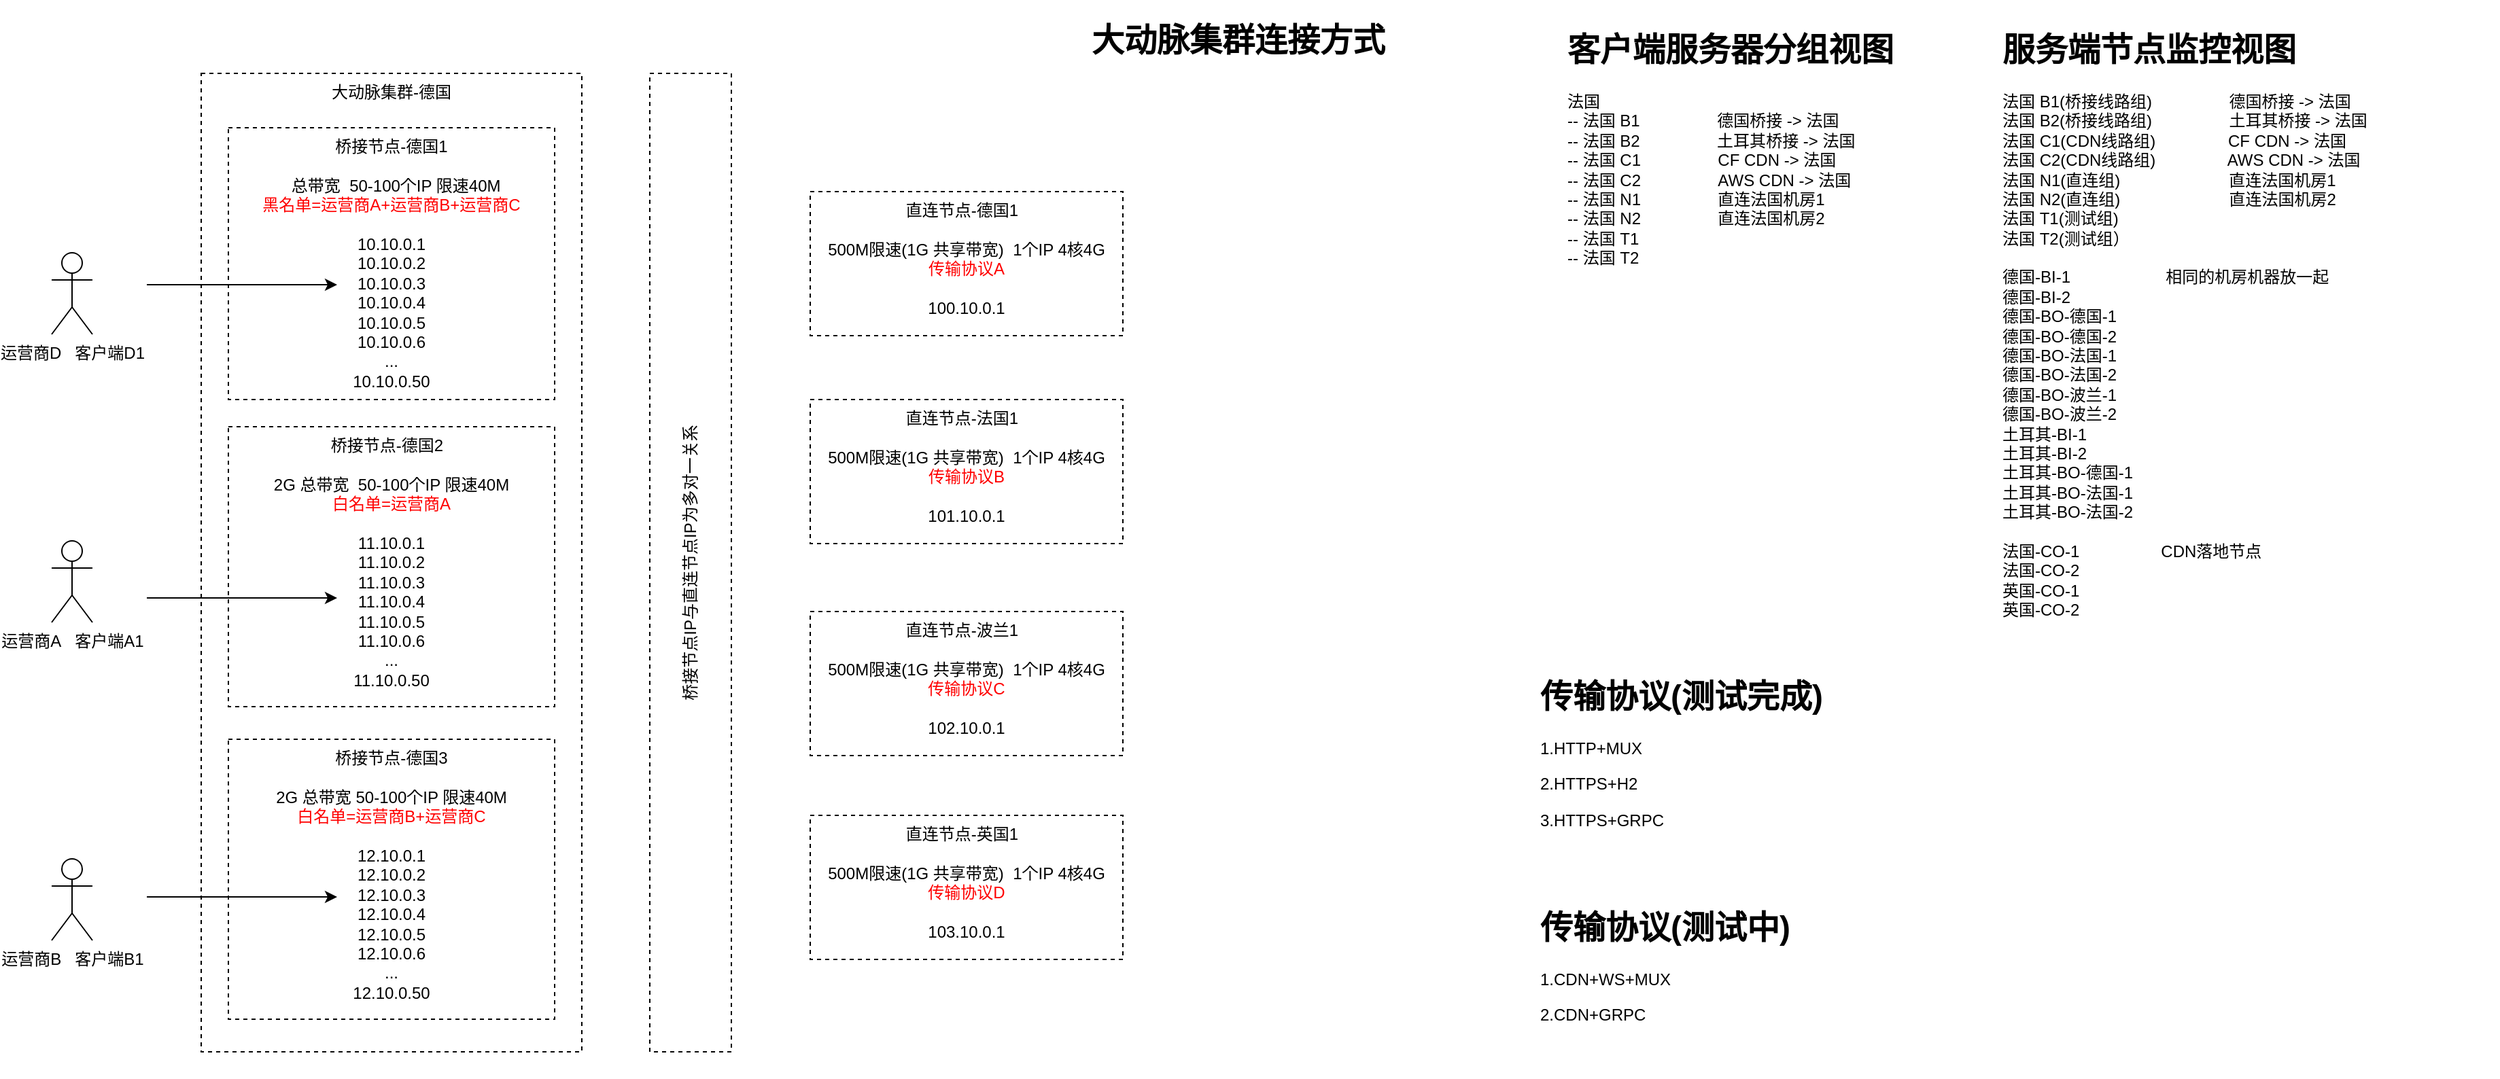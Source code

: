 <mxfile version="22.1.5" type="github">
  <diagram name="第 1 页" id="1ivuH3Wv_KfW88byzCct">
    <mxGraphModel dx="2954" dy="1110" grid="1" gridSize="10" guides="1" tooltips="1" connect="1" arrows="1" fold="1" page="1" pageScale="1" pageWidth="1169" pageHeight="827" math="0" shadow="0">
      <root>
        <mxCell id="0" />
        <mxCell id="1" parent="0" />
        <mxCell id="yAIfdNXannAPqSkCus9B-1" value="大动脉集群-德国" style="rounded=0;whiteSpace=wrap;html=1;verticalAlign=top;fillColor=none;dashed=1;movable=1;resizable=1;rotatable=1;deletable=1;editable=1;locked=0;connectable=1;" parent="1" vertex="1">
          <mxGeometry x="210" y="54" width="280" height="720" as="geometry" />
        </mxCell>
        <mxCell id="yAIfdNXannAPqSkCus9B-2" value="运营商A&amp;nbsp; &amp;nbsp;客户端A1" style="shape=umlActor;verticalLabelPosition=bottom;verticalAlign=top;html=1;outlineConnect=0;" parent="1" vertex="1">
          <mxGeometry x="100" y="398" width="30" height="60" as="geometry" />
        </mxCell>
        <mxCell id="yAIfdNXannAPqSkCus9B-7" value="桥接节点-德国1&lt;br&gt;&lt;br&gt;&amp;nbsp; 总带宽&amp;nbsp; 50-100个IP 限速40M&lt;br&gt;&lt;font color=&quot;#ff0000&quot;&gt;黑名单=运营商A+运营商B+运营商C&lt;/font&gt;&lt;br&gt;&lt;br&gt;10.10.0.1&lt;br&gt;10.10.0.2&lt;br&gt;10.10.0.3&lt;br&gt;10.10.0.4&lt;br&gt;10.10.0.5&lt;br style=&quot;border-color: var(--border-color);&quot;&gt;10.10.0.6&lt;br&gt;...&lt;br style=&quot;border-color: var(--border-color);&quot;&gt;10.10.0.50&lt;br&gt;&amp;nbsp;" style="rounded=0;whiteSpace=wrap;html=1;verticalAlign=top;fillColor=none;dashed=1;movable=1;resizable=1;rotatable=1;deletable=1;editable=1;locked=0;connectable=1;" parent="1" vertex="1">
          <mxGeometry x="230" y="94" width="240" height="200" as="geometry" />
        </mxCell>
        <mxCell id="WzFBl8_N9M4X1-9kwTfS-1" value="桥接节点-德国2&amp;nbsp;&amp;nbsp;&lt;br&gt;&lt;br&gt;2G 总带宽&amp;nbsp; 50-100个IP 限速40M&lt;br&gt;&lt;font color=&quot;#ff0000&quot;&gt;白名单=运营商A&lt;/font&gt;&lt;br&gt;&lt;br&gt;11.10.0.1&lt;br&gt;11.10.0.2&lt;br&gt;11.10.0.3&lt;br&gt;11.10.0.4&lt;br&gt;11.10.0.5&lt;br style=&quot;border-color: var(--border-color);&quot;&gt;11.10.0.6&lt;br&gt;...&lt;br style=&quot;border-color: var(--border-color);&quot;&gt;11.10.0.50&lt;br&gt;&amp;nbsp;" style="rounded=0;whiteSpace=wrap;html=1;verticalAlign=top;fillColor=none;dashed=1;movable=1;resizable=1;rotatable=1;deletable=1;editable=1;locked=0;connectable=1;" parent="1" vertex="1">
          <mxGeometry x="230" y="314" width="240" height="206" as="geometry" />
        </mxCell>
        <mxCell id="WzFBl8_N9M4X1-9kwTfS-2" value="桥接节点-德国3&lt;br&gt;&lt;br&gt;2G 总带宽 50-100个IP 限速40M&lt;br&gt;&lt;font color=&quot;#ff0000&quot;&gt;白名单=运营商B+运营商C&lt;/font&gt;&lt;br&gt;&lt;br&gt;12.10.0.1&lt;br&gt;12.10.0.2&lt;br&gt;12.10.0.3&lt;br&gt;12.10.0.4&lt;br&gt;12.10.0.5&lt;br style=&quot;border-color: var(--border-color);&quot;&gt;12.10.0.6&lt;br&gt;...&lt;br style=&quot;border-color: var(--border-color);&quot;&gt;12.10.0.50&lt;br&gt;&amp;nbsp;" style="rounded=0;whiteSpace=wrap;html=1;verticalAlign=top;fillColor=none;dashed=1;movable=1;resizable=1;rotatable=1;deletable=1;editable=1;locked=0;connectable=1;" parent="1" vertex="1">
          <mxGeometry x="230" y="544" width="240" height="206" as="geometry" />
        </mxCell>
        <mxCell id="WzFBl8_N9M4X1-9kwTfS-3" value="运营商B&amp;nbsp; &amp;nbsp;客户端B1" style="shape=umlActor;verticalLabelPosition=bottom;verticalAlign=top;html=1;outlineConnect=0;" parent="1" vertex="1">
          <mxGeometry x="100" y="632" width="30" height="60" as="geometry" />
        </mxCell>
        <mxCell id="WzFBl8_N9M4X1-9kwTfS-4" value="运营商D&amp;nbsp; &amp;nbsp;客户端D1" style="shape=umlActor;verticalLabelPosition=bottom;verticalAlign=top;html=1;outlineConnect=0;" parent="1" vertex="1">
          <mxGeometry x="100" y="186" width="30" height="60" as="geometry" />
        </mxCell>
        <mxCell id="WzFBl8_N9M4X1-9kwTfS-5" value="" style="endArrow=classic;html=1;rounded=0;" parent="1" edge="1">
          <mxGeometry width="50" height="50" relative="1" as="geometry">
            <mxPoint x="170" y="209.5" as="sourcePoint" />
            <mxPoint x="310" y="209.5" as="targetPoint" />
          </mxGeometry>
        </mxCell>
        <mxCell id="WzFBl8_N9M4X1-9kwTfS-6" value="" style="endArrow=classic;html=1;rounded=0;" parent="1" edge="1">
          <mxGeometry width="50" height="50" relative="1" as="geometry">
            <mxPoint x="170" y="440" as="sourcePoint" />
            <mxPoint x="310" y="440" as="targetPoint" />
          </mxGeometry>
        </mxCell>
        <mxCell id="WzFBl8_N9M4X1-9kwTfS-7" value="" style="endArrow=classic;html=1;rounded=0;" parent="1" edge="1">
          <mxGeometry width="50" height="50" relative="1" as="geometry">
            <mxPoint x="170" y="660" as="sourcePoint" />
            <mxPoint x="310" y="660" as="targetPoint" />
          </mxGeometry>
        </mxCell>
        <mxCell id="WzFBl8_N9M4X1-9kwTfS-8" value="&lt;h1&gt;大动脉集群连接方式&lt;/h1&gt;&lt;p&gt;&lt;/p&gt;" style="text;html=1;strokeColor=none;fillColor=none;spacing=5;spacingTop=-20;whiteSpace=wrap;overflow=hidden;rounded=0;" parent="1" vertex="1">
          <mxGeometry x="860" y="10" width="270" height="80" as="geometry" />
        </mxCell>
        <mxCell id="4X0TBHcwjBheOzNevmvr-1" value="直连节点-德国1&amp;nbsp;&amp;nbsp;&lt;br&gt;&lt;br&gt;500M限速(1G 共享带宽)&amp;nbsp; 1个IP 4核4G&lt;br&gt;&lt;font color=&quot;#ff0000&quot;&gt;传输协议A&lt;/font&gt;&lt;br&gt;&lt;br&gt;100.10.0.1&lt;br&gt;&amp;nbsp;" style="rounded=0;whiteSpace=wrap;html=1;verticalAlign=top;fillColor=none;dashed=1;movable=1;resizable=1;rotatable=1;deletable=1;editable=1;locked=0;connectable=1;" parent="1" vertex="1">
          <mxGeometry x="658" y="141" width="230" height="106" as="geometry" />
        </mxCell>
        <mxCell id="4X0TBHcwjBheOzNevmvr-2" value="直连节点-法国1&amp;nbsp;&amp;nbsp;&lt;br&gt;&lt;br&gt;500M限速(1G 共享带宽)&amp;nbsp; 1个IP 4核4G&lt;br&gt;&lt;font color=&quot;#ff0000&quot;&gt;传输协议B&lt;/font&gt;&lt;br&gt;&lt;br&gt;101.10.0.1&lt;br&gt;&amp;nbsp;" style="rounded=0;whiteSpace=wrap;html=1;verticalAlign=top;fillColor=none;dashed=1;movable=1;resizable=1;rotatable=1;deletable=1;editable=1;locked=0;connectable=1;" parent="1" vertex="1">
          <mxGeometry x="658" y="294" width="230" height="106" as="geometry" />
        </mxCell>
        <mxCell id="4X0TBHcwjBheOzNevmvr-3" value="直连节点-波兰1&amp;nbsp;&amp;nbsp;&lt;br&gt;&lt;br&gt;500M限速(1G 共享带宽)&amp;nbsp; 1个IP 4核4G&lt;br&gt;&lt;font color=&quot;#ff0000&quot;&gt;传输协议C&lt;/font&gt;&lt;br&gt;&lt;br&gt;102.10.0.1&lt;br&gt;&amp;nbsp;" style="rounded=0;whiteSpace=wrap;html=1;verticalAlign=top;fillColor=none;dashed=1;movable=1;resizable=1;rotatable=1;deletable=1;editable=1;locked=0;connectable=1;" parent="1" vertex="1">
          <mxGeometry x="658" y="450" width="230" height="106" as="geometry" />
        </mxCell>
        <mxCell id="4X0TBHcwjBheOzNevmvr-4" value="直连节点-英国1&amp;nbsp;&amp;nbsp;&lt;br&gt;&lt;br&gt;500M限速(1G 共享带宽)&amp;nbsp; 1个IP 4核4G&lt;br&gt;&lt;font color=&quot;#ff0000&quot;&gt;传输协议D&lt;/font&gt;&lt;br&gt;&lt;br&gt;103.10.0.1&lt;br&gt;&amp;nbsp;" style="rounded=0;whiteSpace=wrap;html=1;verticalAlign=top;fillColor=none;dashed=1;movable=1;resizable=1;rotatable=1;deletable=1;editable=1;locked=0;connectable=1;" parent="1" vertex="1">
          <mxGeometry x="658" y="600" width="230" height="106" as="geometry" />
        </mxCell>
        <mxCell id="4X0TBHcwjBheOzNevmvr-6" value="&lt;h1&gt;传输协议(测试完成)&lt;/h1&gt;&lt;p&gt;1.HTTP+MUX&lt;/p&gt;&lt;p&gt;2.HTTPS+H2&lt;/p&gt;&lt;p&gt;3.HTTPS+GRPC&lt;/p&gt;" style="text;html=1;strokeColor=none;fillColor=none;spacing=5;spacingTop=-20;whiteSpace=wrap;overflow=hidden;rounded=0;" parent="1" vertex="1">
          <mxGeometry x="1190" y="493" width="230" height="130" as="geometry" />
        </mxCell>
        <mxCell id="4X0TBHcwjBheOzNevmvr-7" value="&lt;h1&gt;传输协议(测试中)&lt;/h1&gt;&lt;p&gt;1.CDN+WS+MUX&lt;br&gt;&lt;/p&gt;&lt;p&gt;2.CDN+GRPC&lt;/p&gt;" style="text;html=1;strokeColor=none;fillColor=none;spacing=5;spacingTop=-20;whiteSpace=wrap;overflow=hidden;rounded=0;" parent="1" vertex="1">
          <mxGeometry x="1190" y="663" width="220" height="130" as="geometry" />
        </mxCell>
        <mxCell id="4X0TBHcwjBheOzNevmvr-8" value="桥接节点IP与直连节点IP为多对一关系" style="rounded=0;whiteSpace=wrap;html=1;rotation=-90;dashed=1;" parent="1" vertex="1">
          <mxGeometry x="210" y="384" width="720" height="60" as="geometry" />
        </mxCell>
        <mxCell id="4X0TBHcwjBheOzNevmvr-9" value="&lt;h1&gt;客户端服务器分组视图&lt;/h1&gt;&lt;div&gt;法国&lt;/div&gt;&lt;div&gt;-- 法国 B1&amp;nbsp;&lt;span style=&quot;&quot;&gt;&lt;span style=&quot;&quot;&gt;&amp;nbsp;&amp;nbsp;&amp;nbsp;&amp;nbsp;&lt;/span&gt;&lt;/span&gt;&lt;span style=&quot;&quot;&gt;&lt;span style=&quot;&quot;&gt;&amp;nbsp;&amp;nbsp;&amp;nbsp;&amp;nbsp;&lt;/span&gt;&lt;/span&gt;&lt;span style=&quot;&quot;&gt;&lt;span style=&quot;&quot;&gt;&amp;nbsp;&amp;nbsp;&amp;nbsp;&amp;nbsp;&lt;/span&gt;&lt;/span&gt;&lt;span style=&quot;&quot;&gt;&lt;span style=&quot;&quot;&gt;&amp;nbsp;&amp;nbsp;&amp;nbsp;&amp;nbsp;&lt;/span&gt;&lt;/span&gt;德国桥接 -&amp;gt; 法国&lt;span style=&quot;&quot;&gt;&lt;span style=&quot;&quot;&gt;&amp;nbsp;&amp;nbsp;&amp;nbsp;&amp;nbsp;&lt;/span&gt;&lt;/span&gt;&lt;span style=&quot;&quot;&gt;&lt;span style=&quot;&quot;&gt;&amp;nbsp; &amp;nbsp; &amp;nbsp; &amp;nbsp;&amp;nbsp;&lt;/span&gt;&lt;/span&gt;&lt;/div&gt;&lt;div&gt;-- 法国 B2&amp;nbsp;&lt;span style=&quot;&quot;&gt;&amp;nbsp;&amp;nbsp;&amp;nbsp;&amp;nbsp;&lt;/span&gt;&lt;span style=&quot;border-color: var(--border-color);&quot;&gt;&lt;span style=&quot;&quot;&gt;&amp;nbsp;&amp;nbsp;&amp;nbsp;&amp;nbsp;&lt;/span&gt;&lt;/span&gt;&lt;span style=&quot;border-color: var(--border-color);&quot;&gt;&lt;span style=&quot;&quot;&gt;&amp;nbsp;&amp;nbsp;&amp;nbsp;&amp;nbsp;&lt;/span&gt;&lt;/span&gt;&lt;span style=&quot;border-color: var(--border-color);&quot;&gt;&lt;span style=&quot;&quot;&gt;&amp;nbsp;&amp;nbsp;&amp;nbsp;&amp;nbsp;土耳其&lt;/span&gt;&lt;/span&gt;桥接 -&amp;gt; 法国&lt;br&gt;&lt;/div&gt;&lt;div&gt;-- 法国 C1&amp;nbsp; &amp;nbsp; &amp;nbsp; &amp;nbsp; &amp;nbsp; &amp;nbsp; &amp;nbsp; &amp;nbsp; &amp;nbsp;CF CDN -&amp;gt; 法国&lt;/div&gt;&lt;div&gt;-- 法国 C2&amp;nbsp; &amp;nbsp; &amp;nbsp; &amp;nbsp; &amp;nbsp; &amp;nbsp; &amp;nbsp; &amp;nbsp; &amp;nbsp;AWS CDN -&amp;gt; 法国&lt;br&gt;&lt;/div&gt;&lt;div&gt;-- 法国 N1&amp;nbsp; &amp;nbsp; &amp;nbsp; &amp;nbsp; &amp;nbsp; &amp;nbsp; &amp;nbsp; &amp;nbsp; &amp;nbsp;直连法国机房1&lt;/div&gt;&lt;div&gt;&lt;span style=&quot;background-color: initial;&quot;&gt;-- 法国 N2&amp;nbsp; &amp;nbsp; &amp;nbsp; &amp;nbsp; &amp;nbsp; &amp;nbsp; &amp;nbsp; &amp;nbsp; &amp;nbsp;直连法国机房2&lt;/span&gt;&lt;/div&gt;&lt;div&gt;&lt;span style=&quot;background-color: initial;&quot;&gt;-- 法国 T1&amp;nbsp; &amp;nbsp; &amp;nbsp; &amp;nbsp; &amp;nbsp;&amp;nbsp;&lt;/span&gt;&lt;/div&gt;&lt;div&gt;-- 法国 T2&amp;nbsp; &amp;nbsp; &amp;nbsp; &amp;nbsp; &amp;nbsp;&amp;nbsp;&lt;span style=&quot;background-color: initial;&quot;&gt;&lt;br&gt;&lt;/span&gt;&lt;/div&gt;" style="text;html=1;strokeColor=none;fillColor=none;spacing=5;spacingTop=-20;whiteSpace=wrap;overflow=hidden;rounded=0;" parent="1" vertex="1">
          <mxGeometry x="1210" y="17" width="290" height="193" as="geometry" />
        </mxCell>
        <mxCell id="Y4JyaHAowFXmfoyU3iH3-1" value="&lt;h1&gt;服务端节点监控视图&lt;/h1&gt;&lt;div&gt;法国 B1(桥接线路组)&amp;nbsp;&lt;span style=&quot;&quot;&gt;&lt;span style=&quot;&quot;&gt;&amp;nbsp;&amp;nbsp;&amp;nbsp;&amp;nbsp;&lt;/span&gt;&lt;/span&gt;&lt;span style=&quot;&quot;&gt;&lt;span style=&quot;&quot;&gt;&amp;nbsp;&amp;nbsp;&amp;nbsp;&amp;nbsp;&lt;/span&gt;&lt;/span&gt;&lt;span style=&quot;&quot;&gt;&lt;span style=&quot;&quot;&gt;&amp;nbsp;&amp;nbsp;&amp;nbsp;&amp;nbsp;&lt;/span&gt;&lt;/span&gt;&lt;span style=&quot;&quot;&gt;&lt;span style=&quot;&quot;&gt;&amp;nbsp;&amp;nbsp;&amp;nbsp;&amp;nbsp;&lt;/span&gt;&lt;/span&gt;德国桥接 -&amp;gt; 法国&lt;span style=&quot;&quot;&gt;&lt;span style=&quot;&quot;&gt;&amp;nbsp;&amp;nbsp;&amp;nbsp;&amp;nbsp;&lt;/span&gt;&lt;/span&gt;&lt;span style=&quot;&quot;&gt;&lt;span style=&quot;&quot;&gt;&amp;nbsp; &amp;nbsp; &amp;nbsp; &amp;nbsp;&amp;nbsp;&lt;/span&gt;&lt;/span&gt;&lt;/div&gt;&lt;div&gt;法国 B2(桥接线路组)&amp;nbsp; &amp;nbsp; &amp;nbsp; &amp;nbsp; &amp;nbsp; &amp;nbsp; &amp;nbsp; &amp;nbsp; &amp;nbsp;&lt;span style=&quot;background-color: initial; border-color: var(--border-color);&quot;&gt;土耳其&lt;/span&gt;&lt;span style=&quot;background-color: initial;&quot;&gt;桥接 -&amp;gt; 法国&lt;/span&gt;&lt;/div&gt;&lt;div&gt;法国 C1(CDN线路组)&amp;nbsp; &amp;nbsp; &amp;nbsp; &amp;nbsp; &amp;nbsp; &amp;nbsp; &amp;nbsp; &amp;nbsp; CF CDN -&amp;gt; 法国&lt;/div&gt;&lt;div&gt;法国 C2(CDN线路组)&amp;nbsp; &amp;nbsp; &amp;nbsp; &amp;nbsp; &amp;nbsp; &amp;nbsp; &amp;nbsp; &amp;nbsp; AWS CDN -&amp;gt; 法国&lt;br&gt;&lt;/div&gt;&lt;div&gt;法国 N1(直连组)&amp;nbsp; &amp;nbsp; &amp;nbsp; &amp;nbsp; &amp;nbsp; &amp;nbsp; &amp;nbsp; &amp;nbsp; &amp;nbsp; &amp;nbsp; &amp;nbsp; &amp;nbsp; 直连法国机房1&lt;/div&gt;&lt;div&gt;法国 N2(直连组)&lt;span style=&quot;background-color: initial;&quot;&gt;&amp;nbsp; &amp;nbsp; &amp;nbsp; &amp;nbsp; &amp;nbsp; &amp;nbsp; &amp;nbsp; &amp;nbsp; &amp;nbsp; &amp;nbsp; &amp;nbsp; &amp;nbsp; 直连法国机房2&lt;/span&gt;&lt;/div&gt;&lt;div&gt;法国 T1(测试组)&lt;span style=&quot;background-color: initial;&quot;&gt;&amp;nbsp; &amp;nbsp; &amp;nbsp;&lt;/span&gt;&lt;/div&gt;&lt;div&gt;法国 T2(测试组）&amp;nbsp; &amp;nbsp; &amp;nbsp; &amp;nbsp; &amp;nbsp;&amp;nbsp;&lt;span style=&quot;background-color: initial;&quot;&gt;&lt;br&gt;&lt;/span&gt;&lt;/div&gt;&lt;div&gt;&lt;br&gt;&lt;/div&gt;&lt;div&gt;德国-BI-1&lt;span style=&quot;&quot;&gt;&lt;span style=&quot;&quot;&gt;&amp;nbsp;&amp;nbsp;&amp;nbsp;&amp;nbsp;&lt;/span&gt;&lt;/span&gt;&lt;span style=&quot;&quot;&gt;&lt;span style=&quot;&quot;&gt;&amp;nbsp;&amp;nbsp;&amp;nbsp;&amp;nbsp;&lt;/span&gt;&lt;/span&gt;&lt;span style=&quot;&quot;&gt;&lt;span style=&quot;&quot;&gt;&amp;nbsp;&amp;nbsp;&amp;nbsp;&amp;nbsp;&lt;/span&gt;&lt;/span&gt;&lt;span style=&quot;&quot;&gt;&lt;span style=&quot;&quot;&gt;&amp;nbsp;&amp;nbsp;&amp;nbsp;&amp;nbsp;&lt;/span&gt;&lt;/span&gt;&lt;span style=&quot;&quot;&gt;&lt;span style=&quot;&quot;&gt;&amp;nbsp;&amp;nbsp;&amp;nbsp;&amp;nbsp;                &lt;/span&gt;&lt;/span&gt;相同的机房机器放一起&lt;/div&gt;&lt;div&gt;德国-BI-2&lt;br&gt;&lt;/div&gt;&lt;div&gt;德国-BO-德国-1&lt;/div&gt;&lt;div&gt;德国-BO-德国-2&lt;br&gt;&lt;/div&gt;&lt;div&gt;&lt;span style=&quot;background-color: initial;&quot;&gt;德国-BO-法国-1&lt;/span&gt;&lt;/div&gt;&lt;div&gt;&lt;span style=&quot;background-color: initial;&quot;&gt;德国-BO-法国-2&lt;/span&gt;&lt;/div&gt;&lt;div&gt;德国-BO-波兰-1&lt;span style=&quot;background-color: initial;&quot;&gt;&lt;br&gt;&lt;/span&gt;&lt;/div&gt;&lt;div&gt;德国-BO-波兰-2&lt;br&gt;&lt;/div&gt;&lt;div&gt;土耳其-BI-1&lt;span style=&quot;background-color: initial;&quot;&gt;&lt;br&gt;&lt;/span&gt;&lt;/div&gt;&lt;div&gt;土耳其-BI-2&lt;br&gt;&lt;/div&gt;&lt;div&gt;土耳其-BO-德国-1&lt;/div&gt;&lt;div&gt;&lt;span style=&quot;background-color: initial;&quot;&gt;土耳其-BO-法国-1&lt;/span&gt;&lt;/div&gt;&lt;div&gt;&lt;span style=&quot;background-color: initial;&quot;&gt;土耳其-BO-法国-2&lt;/span&gt;&lt;/div&gt;&lt;div&gt;&lt;br&gt;&lt;/div&gt;&lt;div&gt;法国-CO-1&amp;nbsp; &amp;nbsp; &amp;nbsp; &amp;nbsp; &amp;nbsp; &amp;nbsp; &amp;nbsp; &amp;nbsp; &amp;nbsp; CDN落地节点&lt;br&gt;&lt;/div&gt;&lt;div&gt;法国-CO-2&lt;br&gt;&lt;/div&gt;&lt;div&gt;英国-CO-1&lt;/div&gt;&lt;div&gt;&lt;span style=&quot;background-color: initial;&quot;&gt;英国-CO-2&lt;/span&gt;&lt;/div&gt;" style="text;html=1;strokeColor=none;fillColor=none;spacing=5;spacingTop=-20;whiteSpace=wrap;overflow=hidden;rounded=0;" parent="1" vertex="1">
          <mxGeometry x="1530" y="17" width="370" height="453" as="geometry" />
        </mxCell>
      </root>
    </mxGraphModel>
  </diagram>
</mxfile>
